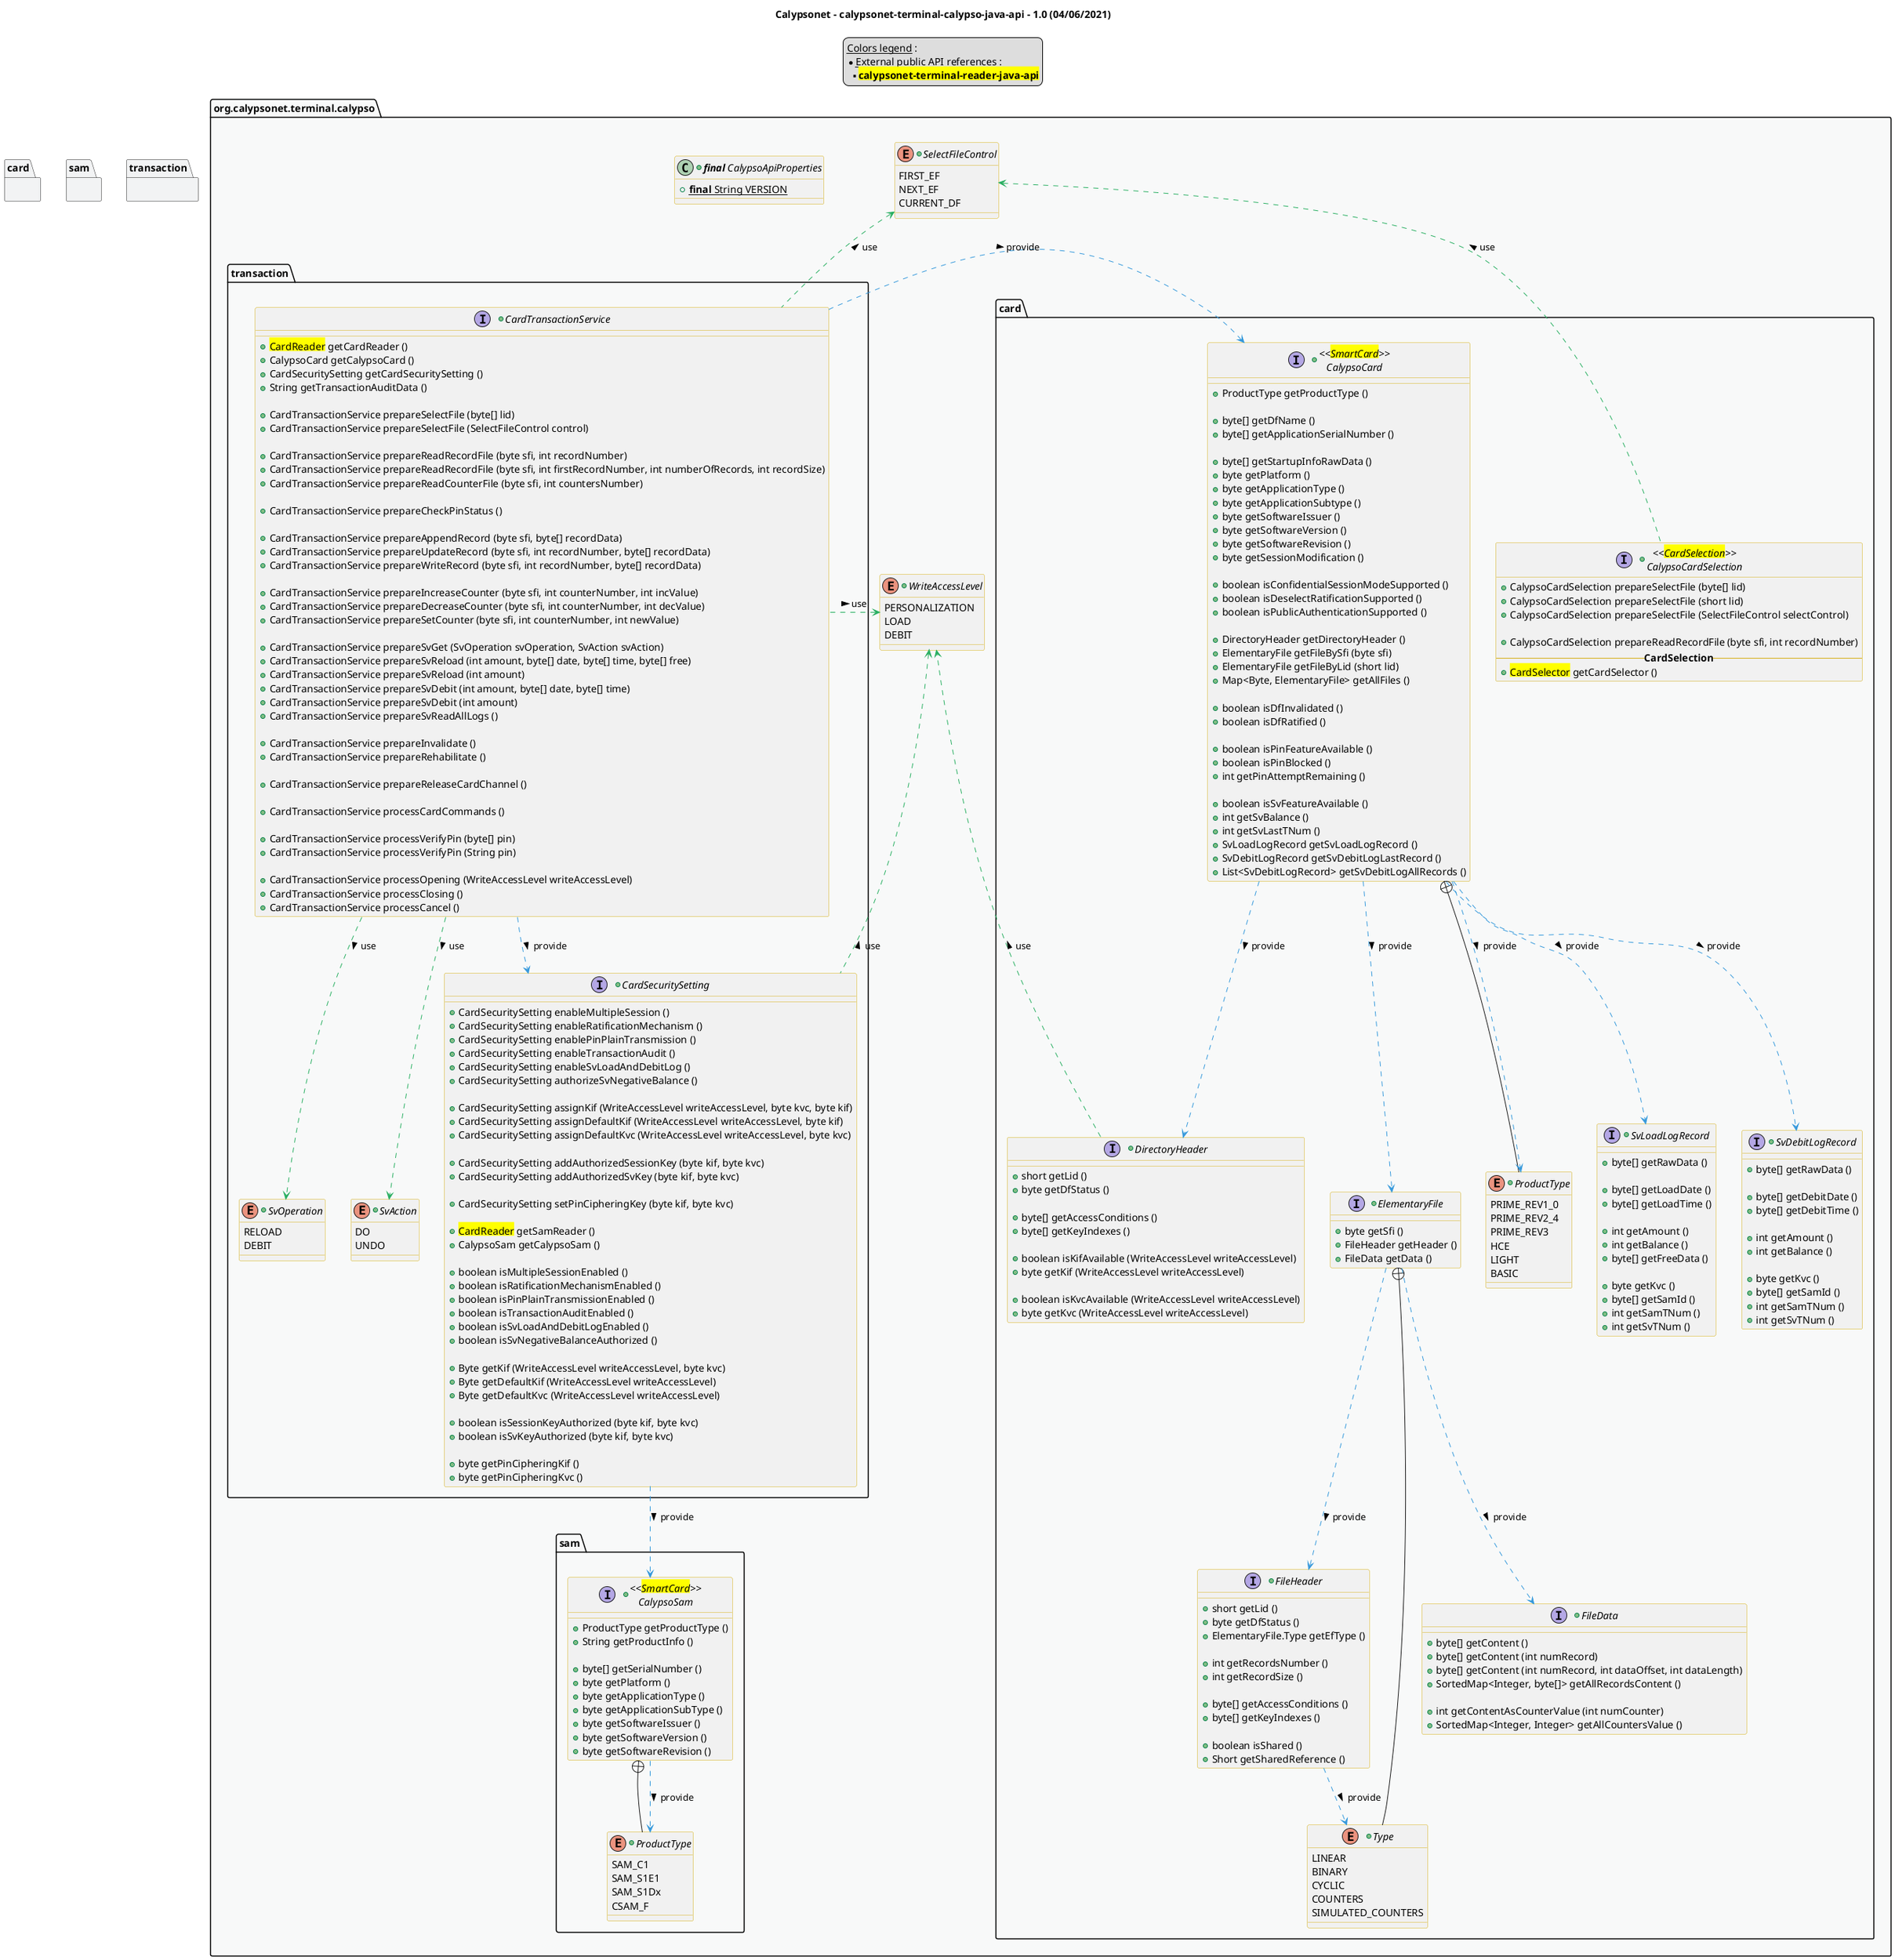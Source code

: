 @startuml
title
    Calypsonet - calypsonet-terminal-calypso-java-api - 1.0 (04/06/2021)
end title

' == THEME ==

'Couleurs issues de : https://htmlcolorcodes.com/fr/tableau-de-couleur/tableau-de-couleur-design-plat/
!define C_GREY1 F8F9F9
!define C_GREY2 F2F3F4
!define C_GREY3 E5E7E9
!define C_GREY4 D7DBDD
!define C_GREY5 CACFD2
!define C_GREY6 BDC3C7
!define C_LINK 3498DB
!define C_USE 27AE60

skinparam Shadowing false
skinparam ClassFontStyle italic
skinparam ClassBorderColor #D4AC0D
skinparam stereotypeABorderColor #A9DCDF
skinparam stereotypeIBorderColor #B4A7E5
skinparam stereotypeCBorderColor #ADD1B2
skinparam stereotypeEBorderColor #EB93DF
' Red
skinparam ClassBackgroundColor<<red>> #FDEDEC
skinparam ClassBorderColor<<red>> #E74C3C
hide <<red>> stereotype
' Purple
skinparam ClassBackgroundColor<<purple>> #F4ECF7
skinparam ClassBorderColor<<purple>> #8E44AD
hide <<purple>> stereotype
' blue
skinparam ClassBackgroundColor<<blue>> #EBF5FB
skinparam ClassBorderColor<<blue>> #3498DB
hide <<blue>> stereotype
' Green
skinparam ClassBackgroundColor<<green>> #E9F7EF
skinparam ClassBorderColor<<green>> #27AE60
hide <<green>> stereotype
' Grey
skinparam ClassBackgroundColor<<grey>> #EAECEE
skinparam ClassBorderColor<<grey>> #2C3E50
hide <<grey>> stereotype

' == CONTENT ==

legend top
    __Colors legend__ :
    * __External public API references__ :
    ** <back:yellow>**calypsonet-terminal-reader-java-api**</back>
end legend

package "org.calypsonet.terminal.calypso" as api {

    +class "**final** CalypsoApiProperties" as ApiProperties {
        +{static} **final** String VERSION
    }
    +enum WriteAccessLevel {
        PERSONALIZATION
        LOAD
        DEBIT
    }
    +enum SelectFileControl {
        FIRST_EF
        NEXT_EF
        CURRENT_DF
    }

    package card {
        +interface "<<<back:yellow>CardSelection</back>>>\nCalypsoCardSelection" as CalypsoCardSelection {
            +CalypsoCardSelection prepareSelectFile (byte[] lid)
            +CalypsoCardSelection prepareSelectFile (short lid)
            +CalypsoCardSelection prepareSelectFile (SelectFileControl selectControl)

            +CalypsoCardSelection prepareReadRecordFile (byte sfi, int recordNumber)
            -- **CardSelection** --
            +<back:yellow>CardSelector</back> getCardSelector ()
        }
        +interface "<<<back:yellow>SmartCard</back>>>\nCalypsoCard" as CalypsoCard {
            +ProductType getProductType ()

            +byte[] getDfName ()
            +byte[] getApplicationSerialNumber ()

            +byte[] getStartupInfoRawData ()
            +byte getPlatform ()
            +byte getApplicationType ()
            +byte getApplicationSubtype ()
            +byte getSoftwareIssuer ()
            +byte getSoftwareVersion ()
            +byte getSoftwareRevision ()
            +byte getSessionModification ()

            +boolean isConfidentialSessionModeSupported ()
            +boolean isDeselectRatificationSupported ()
            +boolean isPublicAuthenticationSupported ()

            +DirectoryHeader getDirectoryHeader ()
            +ElementaryFile getFileBySfi (byte sfi)
            +ElementaryFile getFileByLid (short lid)
            +Map<Byte, ElementaryFile> getAllFiles ()

            +boolean isDfInvalidated ()
            +boolean isDfRatified ()

            +boolean isPinFeatureAvailable ()
            +boolean isPinBlocked ()
            +int getPinAttemptRemaining ()

            +boolean isSvFeatureAvailable ()
            +int getSvBalance ()
            +int getSvLastTNum ()
            +SvLoadLogRecord getSvLoadLogRecord ()
            +SvDebitLogRecord getSvDebitLogLastRecord ()
            +List<SvDebitLogRecord> getSvDebitLogAllRecords ()
        }
        +interface DirectoryHeader {
            +short getLid ()
            +byte getDfStatus ()

            +byte[] getAccessConditions ()
            +byte[] getKeyIndexes ()

            +boolean isKifAvailable (WriteAccessLevel writeAccessLevel)
            +byte getKif (WriteAccessLevel writeAccessLevel)

            +boolean isKvcAvailable (WriteAccessLevel writeAccessLevel)
            +byte getKvc (WriteAccessLevel writeAccessLevel)
        }
        +interface ElementaryFile {
            +byte getSfi ()
            +FileHeader getHeader ()
            +FileData getData ()
        }
        +interface FileHeader {
            +short getLid ()
            +byte getDfStatus ()
            +ElementaryFile.Type getEfType ()

            +int getRecordsNumber ()
            +int getRecordSize ()

            +byte[] getAccessConditions ()
            +byte[] getKeyIndexes ()

            +boolean isShared ()
            +Short getSharedReference ()
        }
        +enum "Type" as FileType {
            LINEAR
            BINARY
            CYCLIC
            COUNTERS
            SIMULATED_COUNTERS
        }
        +interface FileData {
            +byte[] getContent ()
            +byte[] getContent (int numRecord)
            +byte[] getContent (int numRecord, int dataOffset, int dataLength)
            +SortedMap<Integer, byte[]> getAllRecordsContent ()

            +int getContentAsCounterValue (int numCounter)
            +SortedMap<Integer, Integer> getAllCountersValue ()
        }
        +enum "ProductType" as CardProductType {
            PRIME_REV1_0
            PRIME_REV2_4
            PRIME_REV3
            HCE
            LIGHT
            BASIC
        }
        +interface SvLoadLogRecord {
            +byte[] getRawData ()

            +byte[] getLoadDate ()
            +byte[] getLoadTime ()

            +int getAmount ()
            +int getBalance ()
            +byte[] getFreeData ()

            +byte getKvc ()
            +byte[] getSamId ()
            +int getSamTNum ()
            +int getSvTNum ()
        }
        +interface SvDebitLogRecord {
            +byte[] getRawData ()

            +byte[] getDebitDate ()
            +byte[] getDebitTime ()

            +int getAmount ()
            +int getBalance ()

            +byte getKvc ()
            +byte[] getSamId ()
            +int getSamTNum ()
            +int getSvTNum ()
        }
    }
    package sam {
        +interface "<<<back:yellow>SmartCard</back>>>\nCalypsoSam" as CalypsoSam {
            +ProductType getProductType ()
            +String getProductInfo ()

            +byte[] getSerialNumber ()
            +byte getPlatform ()
            +byte getApplicationType ()
            +byte getApplicationSubType ()
            +byte getSoftwareIssuer ()
            +byte getSoftwareVersion ()
            +byte getSoftwareRevision ()
        }
        +enum "ProductType" as SamProductType {
            SAM_C1
            SAM_S1E1
            SAM_S1Dx
            CSAM_F
        }
    }
    package transaction {
        +interface CardTransactionService {
            +<back:yellow>CardReader</back> getCardReader ()
            +CalypsoCard getCalypsoCard ()
            +CardSecuritySetting getCardSecuritySetting ()
            +String getTransactionAuditData ()

            +CardTransactionService prepareSelectFile (byte[] lid)
            +CardTransactionService prepareSelectFile (SelectFileControl control)

            +CardTransactionService prepareReadRecordFile (byte sfi, int recordNumber)
            +CardTransactionService prepareReadRecordFile (byte sfi, int firstRecordNumber, int numberOfRecords, int recordSize)
            +CardTransactionService prepareReadCounterFile (byte sfi, int countersNumber)

            +CardTransactionService prepareCheckPinStatus ()

            +CardTransactionService prepareAppendRecord (byte sfi, byte[] recordData)
            +CardTransactionService prepareUpdateRecord (byte sfi, int recordNumber, byte[] recordData)
            +CardTransactionService prepareWriteRecord (byte sfi, int recordNumber, byte[] recordData)

            +CardTransactionService prepareIncreaseCounter (byte sfi, int counterNumber, int incValue)
            +CardTransactionService prepareDecreaseCounter (byte sfi, int counterNumber, int decValue)
            +CardTransactionService prepareSetCounter (byte sfi, int counterNumber, int newValue)

            +CardTransactionService prepareSvGet (SvOperation svOperation, SvAction svAction)
            +CardTransactionService prepareSvReload (int amount, byte[] date, byte[] time, byte[] free)
            +CardTransactionService prepareSvReload (int amount)
            +CardTransactionService prepareSvDebit (int amount, byte[] date, byte[] time)
            +CardTransactionService prepareSvDebit (int amount)
            +CardTransactionService prepareSvReadAllLogs ()

            +CardTransactionService prepareInvalidate ()
            +CardTransactionService prepareRehabilitate ()

            +CardTransactionService prepareReleaseCardChannel ()

            +CardTransactionService processCardCommands ()

            +CardTransactionService processVerifyPin (byte[] pin)
            +CardTransactionService processVerifyPin (String pin)

            +CardTransactionService processOpening (WriteAccessLevel writeAccessLevel)
            +CardTransactionService processClosing ()
            +CardTransactionService processCancel ()
        }
        +enum SvOperation {
            RELOAD
            DEBIT
        }
        +enum SvAction {
            DO
            UNDO
        }
        +interface CardSecuritySetting {
            +CardSecuritySetting enableMultipleSession ()
            +CardSecuritySetting enableRatificationMechanism ()
            +CardSecuritySetting enablePinPlainTransmission ()
            +CardSecuritySetting enableTransactionAudit ()
            +CardSecuritySetting enableSvLoadAndDebitLog ()
            +CardSecuritySetting authorizeSvNegativeBalance ()

            +CardSecuritySetting assignKif (WriteAccessLevel writeAccessLevel, byte kvc, byte kif)
            +CardSecuritySetting assignDefaultKif (WriteAccessLevel writeAccessLevel, byte kif)
            +CardSecuritySetting assignDefaultKvc (WriteAccessLevel writeAccessLevel, byte kvc)

            +CardSecuritySetting addAuthorizedSessionKey (byte kif, byte kvc)
            +CardSecuritySetting addAuthorizedSvKey (byte kif, byte kvc)

            +CardSecuritySetting setPinCipheringKey (byte kif, byte kvc)

            +<back:yellow>CardReader</back> getSamReader ()
            +CalypsoSam getCalypsoSam ()

            +boolean isMultipleSessionEnabled ()
            +boolean isRatificationMechanismEnabled ()
            +boolean isPinPlainTransmissionEnabled ()
            +boolean isTransactionAuditEnabled ()
            +boolean isSvLoadAndDebitLogEnabled ()
            +boolean isSvNegativeBalanceAuthorized ()

            +Byte getKif (WriteAccessLevel writeAccessLevel, byte kvc)
            +Byte getDefaultKif (WriteAccessLevel writeAccessLevel)
            +Byte getDefaultKvc (WriteAccessLevel writeAccessLevel)

            +boolean isSessionKeyAuthorized (byte kif, byte kvc)
            +boolean isSvKeyAuthorized (byte kif, byte kvc)

            +byte getPinCipheringKif ()
            +byte getPinCipheringKvc ()
        }
    }
}

' Associations

CardTransactionService .up.> WriteAccessLevel #C_USE : use >
CardTransactionService ..> SvOperation #C_USE : use >
CardTransactionService ..> SvAction #C_USE : use >
CardTransactionService .up.> SelectFileControl #C_USE : use >
CardTransactionService ..> CalypsoCard #C_LINK : provide >
CardTransactionService ..> CardSecuritySetting #C_LINK : provide >

CardSecuritySetting .up.> WriteAccessLevel #C_USE : use >
CardSecuritySetting ..> CalypsoSam #C_LINK : provide >

CalypsoSam +-- SamProductType
CalypsoSam ..> SamProductType #C_LINK : provide >

CalypsoCardSelection .up.> SelectFileControl #C_USE : use >

CalypsoCard ..> DirectoryHeader #C_LINK : provide >
CalypsoCard ..> ElementaryFile #C_LINK : provide >
CalypsoCard +-- CardProductType
CalypsoCard ..> CardProductType #C_LINK : provide >
CalypsoCard ..> SvLoadLogRecord #C_LINK : provide >
CalypsoCard ..> SvDebitLogRecord #C_LINK : provide >

DirectoryHeader ..> WriteAccessLevel #C_USE : use >

ElementaryFile +-- FileType
ElementaryFile ..> FileHeader #C_LINK : provide >
ElementaryFile ..> FileData #C_LINK : provide >

FileHeader ..> FileType #C_LINK : provide >

' == LAYOUT ==

'ProductType -[hidden]- SamCardResourceServiceBuilder

' == STYLE ==

package api #C_GREY1 {}
package card #C_GREY2 {}
package sam #C_GREY2 {}
package transaction #C_GREY2 {}


@enduml